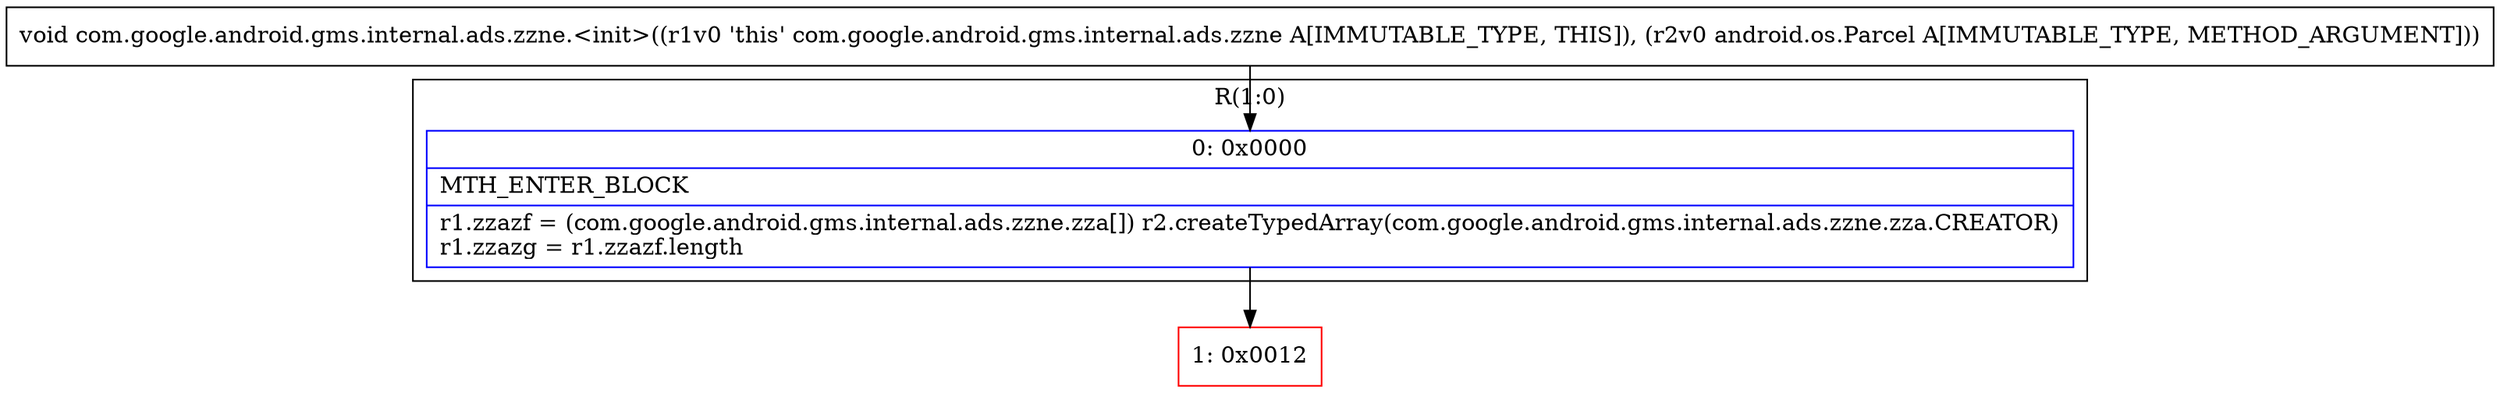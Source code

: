 digraph "CFG forcom.google.android.gms.internal.ads.zzne.\<init\>(Landroid\/os\/Parcel;)V" {
subgraph cluster_Region_249101651 {
label = "R(1:0)";
node [shape=record,color=blue];
Node_0 [shape=record,label="{0\:\ 0x0000|MTH_ENTER_BLOCK\l|r1.zzazf = (com.google.android.gms.internal.ads.zzne.zza[]) r2.createTypedArray(com.google.android.gms.internal.ads.zzne.zza.CREATOR)\lr1.zzazg = r1.zzazf.length\l}"];
}
Node_1 [shape=record,color=red,label="{1\:\ 0x0012}"];
MethodNode[shape=record,label="{void com.google.android.gms.internal.ads.zzne.\<init\>((r1v0 'this' com.google.android.gms.internal.ads.zzne A[IMMUTABLE_TYPE, THIS]), (r2v0 android.os.Parcel A[IMMUTABLE_TYPE, METHOD_ARGUMENT])) }"];
MethodNode -> Node_0;
Node_0 -> Node_1;
}


